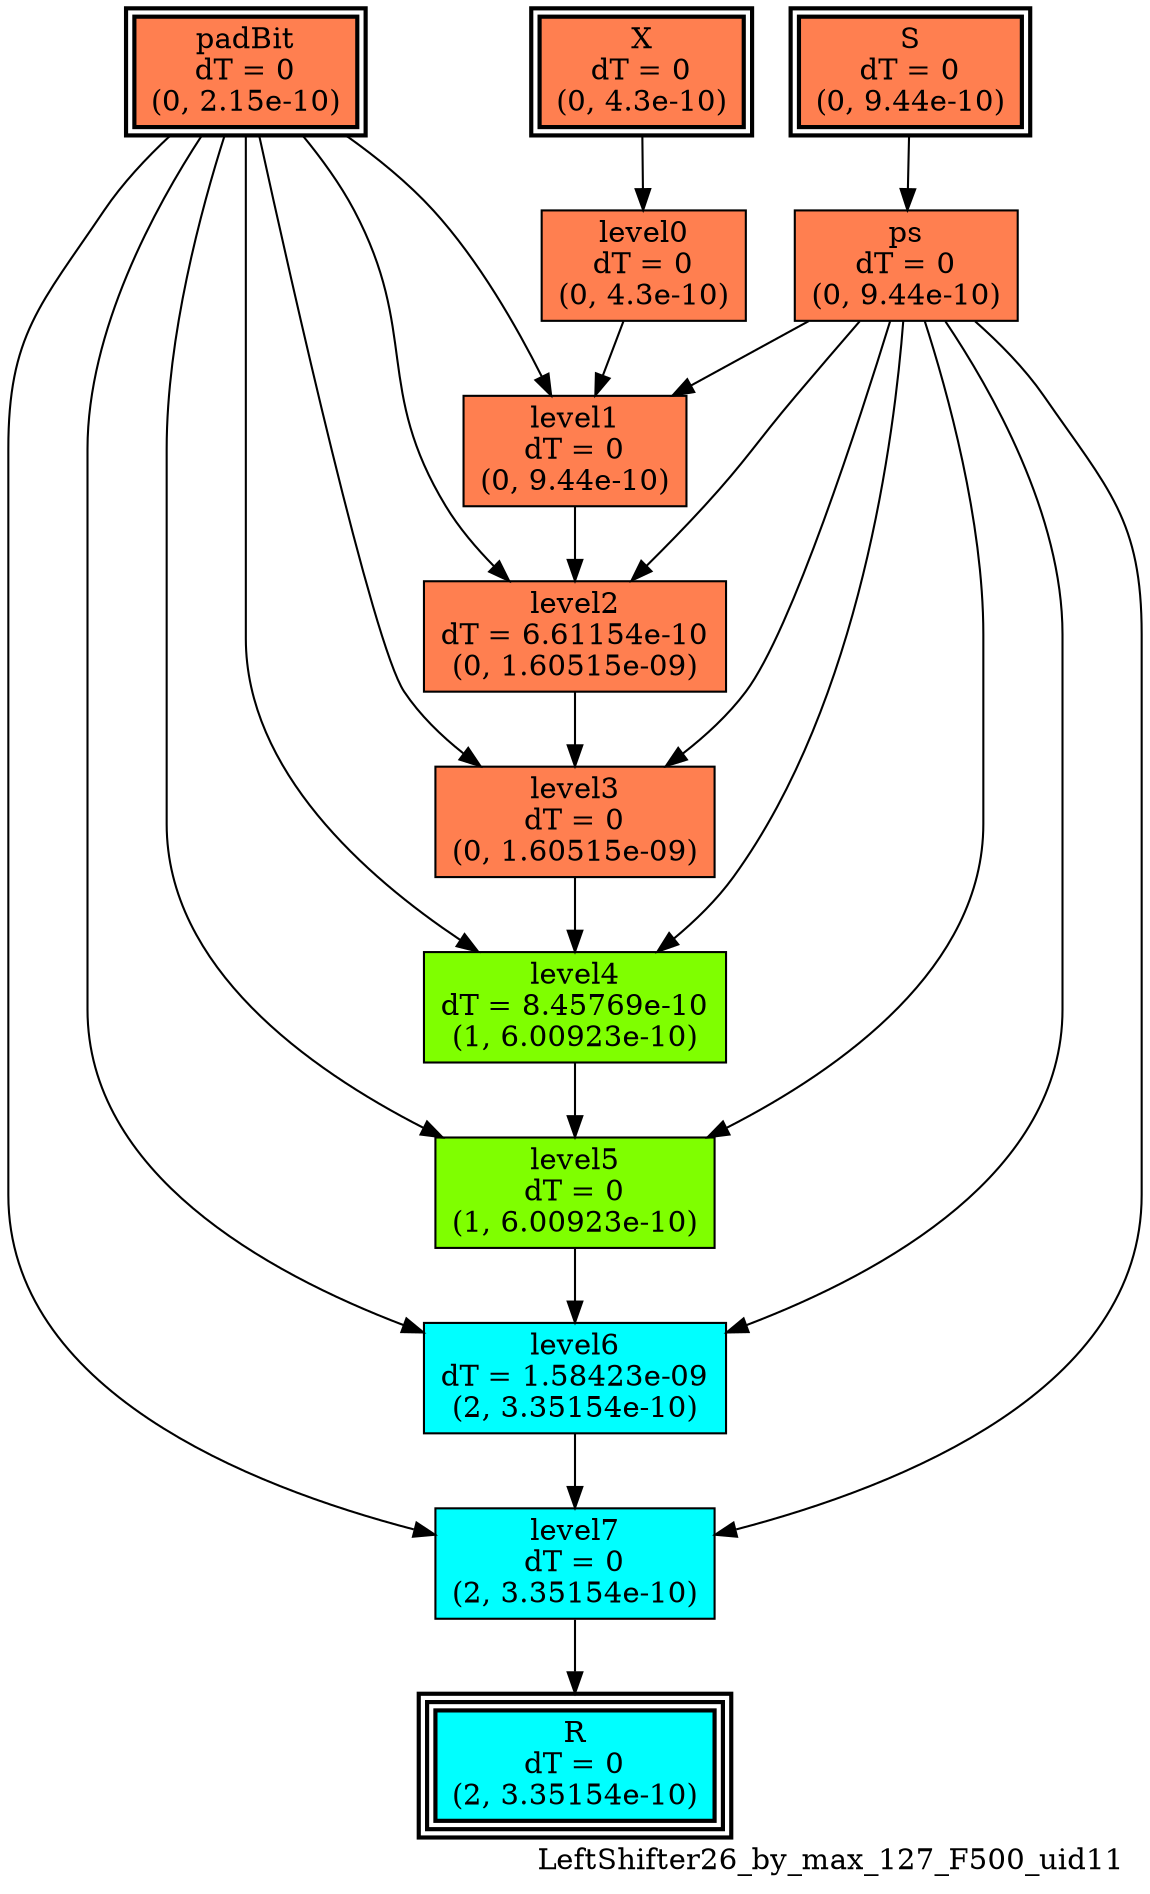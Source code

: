 digraph LeftShifter26_by_max_127_F500_uid11
{
	//graph drawing options
	label=LeftShifter26_by_max_127_F500_uid11;
	labelloc=bottom;
	labeljust=right;
	ratio=auto;
	nodesep=0.25;
	ranksep=0.5;

	//input/output signals of operator LeftShifter26_by_max_127_F500_uid11
	X__LeftShifter26_by_max_127_F500_uid11 [ label="X\ndT = 0\n(0, 4.3e-10)", shape=box, color=black, style="bold, filled", fillcolor=coral, peripheries=2 ];
	S__LeftShifter26_by_max_127_F500_uid11 [ label="S\ndT = 0\n(0, 9.44e-10)", shape=box, color=black, style="bold, filled", fillcolor=coral, peripheries=2 ];
	padBit__LeftShifter26_by_max_127_F500_uid11 [ label="padBit\ndT = 0\n(0, 2.15e-10)", shape=box, color=black, style="bold, filled", fillcolor=coral, peripheries=2 ];
	R__LeftShifter26_by_max_127_F500_uid11 [ label="R\ndT = 0\n(2, 3.35154e-10)", shape=box, color=black, style="bold, filled", fillcolor=cyan, peripheries=3 ];
	{rank=same X__LeftShifter26_by_max_127_F500_uid11, S__LeftShifter26_by_max_127_F500_uid11, padBit__LeftShifter26_by_max_127_F500_uid11};
	{rank=same R__LeftShifter26_by_max_127_F500_uid11};
	//internal signals of operator LeftShifter26_by_max_127_F500_uid11
	ps__LeftShifter26_by_max_127_F500_uid11 [ label="ps\ndT = 0\n(0, 9.44e-10)", shape=box, color=black, style=filled, fillcolor=coral, peripheries=1 ];
	level0__LeftShifter26_by_max_127_F500_uid11 [ label="level0\ndT = 0\n(0, 4.3e-10)", shape=box, color=black, style=filled, fillcolor=coral, peripheries=1 ];
	level1__LeftShifter26_by_max_127_F500_uid11 [ label="level1\ndT = 0\n(0, 9.44e-10)", shape=box, color=black, style=filled, fillcolor=coral, peripheries=1 ];
	level2__LeftShifter26_by_max_127_F500_uid11 [ label="level2\ndT = 6.61154e-10\n(0, 1.60515e-09)", shape=box, color=black, style=filled, fillcolor=coral, peripheries=1 ];
	level3__LeftShifter26_by_max_127_F500_uid11 [ label="level3\ndT = 0\n(0, 1.60515e-09)", shape=box, color=black, style=filled, fillcolor=coral, peripheries=1 ];
	level4__LeftShifter26_by_max_127_F500_uid11 [ label="level4\ndT = 8.45769e-10\n(1, 6.00923e-10)", shape=box, color=black, style=filled, fillcolor=chartreuse, peripheries=1 ];
	level5__LeftShifter26_by_max_127_F500_uid11 [ label="level5\ndT = 0\n(1, 6.00923e-10)", shape=box, color=black, style=filled, fillcolor=chartreuse, peripheries=1 ];
	level6__LeftShifter26_by_max_127_F500_uid11 [ label="level6\ndT = 1.58423e-09\n(2, 3.35154e-10)", shape=box, color=black, style=filled, fillcolor=cyan, peripheries=1 ];
	level7__LeftShifter26_by_max_127_F500_uid11 [ label="level7\ndT = 0\n(2, 3.35154e-10)", shape=box, color=black, style=filled, fillcolor=cyan, peripheries=1 ];

	//subcomponents of operator LeftShifter26_by_max_127_F500_uid11

	//input and internal signal connections of operator LeftShifter26_by_max_127_F500_uid11
	X__LeftShifter26_by_max_127_F500_uid11 -> level0__LeftShifter26_by_max_127_F500_uid11 [ arrowhead=normal, arrowsize=1.0, arrowtail=normal, color=black, dir=forward  ];
	S__LeftShifter26_by_max_127_F500_uid11 -> ps__LeftShifter26_by_max_127_F500_uid11 [ arrowhead=normal, arrowsize=1.0, arrowtail=normal, color=black, dir=forward  ];
	padBit__LeftShifter26_by_max_127_F500_uid11 -> level1__LeftShifter26_by_max_127_F500_uid11 [ arrowhead=normal, arrowsize=1.0, arrowtail=normal, color=black, dir=forward  ];
	padBit__LeftShifter26_by_max_127_F500_uid11 -> level2__LeftShifter26_by_max_127_F500_uid11 [ arrowhead=normal, arrowsize=1.0, arrowtail=normal, color=black, dir=forward  ];
	padBit__LeftShifter26_by_max_127_F500_uid11 -> level3__LeftShifter26_by_max_127_F500_uid11 [ arrowhead=normal, arrowsize=1.0, arrowtail=normal, color=black, dir=forward  ];
	padBit__LeftShifter26_by_max_127_F500_uid11 -> level4__LeftShifter26_by_max_127_F500_uid11 [ arrowhead=normal, arrowsize=1.0, arrowtail=normal, color=black, dir=forward  ];
	padBit__LeftShifter26_by_max_127_F500_uid11 -> level5__LeftShifter26_by_max_127_F500_uid11 [ arrowhead=normal, arrowsize=1.0, arrowtail=normal, color=black, dir=forward  ];
	padBit__LeftShifter26_by_max_127_F500_uid11 -> level6__LeftShifter26_by_max_127_F500_uid11 [ arrowhead=normal, arrowsize=1.0, arrowtail=normal, color=black, dir=forward  ];
	padBit__LeftShifter26_by_max_127_F500_uid11 -> level7__LeftShifter26_by_max_127_F500_uid11 [ arrowhead=normal, arrowsize=1.0, arrowtail=normal, color=black, dir=forward  ];
	ps__LeftShifter26_by_max_127_F500_uid11 -> level1__LeftShifter26_by_max_127_F500_uid11 [ arrowhead=normal, arrowsize=1.0, arrowtail=normal, color=black, dir=forward  ];
	ps__LeftShifter26_by_max_127_F500_uid11 -> level2__LeftShifter26_by_max_127_F500_uid11 [ arrowhead=normal, arrowsize=1.0, arrowtail=normal, color=black, dir=forward  ];
	ps__LeftShifter26_by_max_127_F500_uid11 -> level3__LeftShifter26_by_max_127_F500_uid11 [ arrowhead=normal, arrowsize=1.0, arrowtail=normal, color=black, dir=forward  ];
	ps__LeftShifter26_by_max_127_F500_uid11 -> level4__LeftShifter26_by_max_127_F500_uid11 [ arrowhead=normal, arrowsize=1.0, arrowtail=normal, color=black, dir=forward  ];
	ps__LeftShifter26_by_max_127_F500_uid11 -> level5__LeftShifter26_by_max_127_F500_uid11 [ arrowhead=normal, arrowsize=1.0, arrowtail=normal, color=black, dir=forward  ];
	ps__LeftShifter26_by_max_127_F500_uid11 -> level6__LeftShifter26_by_max_127_F500_uid11 [ arrowhead=normal, arrowsize=1.0, arrowtail=normal, color=black, dir=forward  ];
	ps__LeftShifter26_by_max_127_F500_uid11 -> level7__LeftShifter26_by_max_127_F500_uid11 [ arrowhead=normal, arrowsize=1.0, arrowtail=normal, color=black, dir=forward  ];
	level0__LeftShifter26_by_max_127_F500_uid11 -> level1__LeftShifter26_by_max_127_F500_uid11 [ arrowhead=normal, arrowsize=1.0, arrowtail=normal, color=black, dir=forward  ];
	level1__LeftShifter26_by_max_127_F500_uid11 -> level2__LeftShifter26_by_max_127_F500_uid11 [ arrowhead=normal, arrowsize=1.0, arrowtail=normal, color=black, dir=forward  ];
	level2__LeftShifter26_by_max_127_F500_uid11 -> level3__LeftShifter26_by_max_127_F500_uid11 [ arrowhead=normal, arrowsize=1.0, arrowtail=normal, color=black, dir=forward  ];
	level3__LeftShifter26_by_max_127_F500_uid11 -> level4__LeftShifter26_by_max_127_F500_uid11 [ arrowhead=normal, arrowsize=1.0, arrowtail=normal, color=black, dir=forward  ];
	level4__LeftShifter26_by_max_127_F500_uid11 -> level5__LeftShifter26_by_max_127_F500_uid11 [ arrowhead=normal, arrowsize=1.0, arrowtail=normal, color=black, dir=forward  ];
	level5__LeftShifter26_by_max_127_F500_uid11 -> level6__LeftShifter26_by_max_127_F500_uid11 [ arrowhead=normal, arrowsize=1.0, arrowtail=normal, color=black, dir=forward  ];
	level6__LeftShifter26_by_max_127_F500_uid11 -> level7__LeftShifter26_by_max_127_F500_uid11 [ arrowhead=normal, arrowsize=1.0, arrowtail=normal, color=black, dir=forward  ];
	level7__LeftShifter26_by_max_127_F500_uid11 -> R__LeftShifter26_by_max_127_F500_uid11 [ arrowhead=normal, arrowsize=1.0, arrowtail=normal, color=black, dir=forward  ];
}

